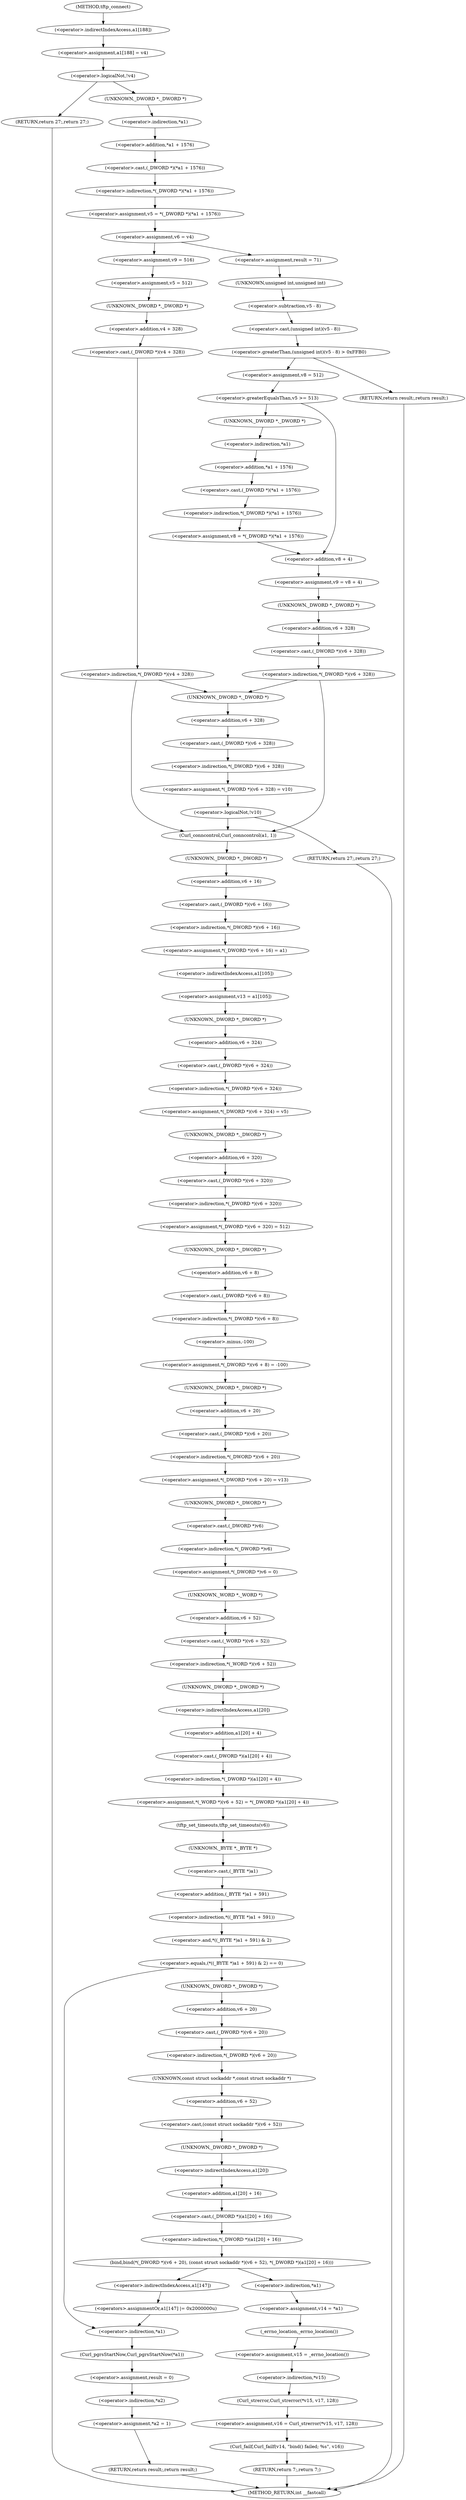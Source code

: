 digraph tftp_connect {  
"1000136" [label = "(<operator>.assignment,a1[188] = v4)" ]
"1000137" [label = "(<operator>.indirectIndexAccess,a1[188])" ]
"1000142" [label = "(<operator>.logicalNot,!v4)" ]
"1000144" [label = "(RETURN,return 27;,return 27;)" ]
"1000146" [label = "(<operator>.assignment,v5 = *(_DWORD *)(*a1 + 1576))" ]
"1000148" [label = "(<operator>.indirection,*(_DWORD *)(*a1 + 1576))" ]
"1000149" [label = "(<operator>.cast,(_DWORD *)(*a1 + 1576))" ]
"1000150" [label = "(UNKNOWN,_DWORD *,_DWORD *)" ]
"1000151" [label = "(<operator>.addition,*a1 + 1576)" ]
"1000152" [label = "(<operator>.indirection,*a1)" ]
"1000155" [label = "(<operator>.assignment,v6 = v4)" ]
"1000161" [label = "(<operator>.assignment,result = 71)" ]
"1000165" [label = "(<operator>.greaterThan,(unsigned int)(v5 - 8) > 0xFFB0)" ]
"1000166" [label = "(<operator>.cast,(unsigned int)(v5 - 8))" ]
"1000167" [label = "(UNKNOWN,unsigned int,unsigned int)" ]
"1000168" [label = "(<operator>.subtraction,v5 - 8)" ]
"1000172" [label = "(RETURN,return result;,return result;)" ]
"1000174" [label = "(<operator>.assignment,v8 = 512)" ]
"1000178" [label = "(<operator>.greaterEqualsThan,v5 >= 513)" ]
"1000181" [label = "(<operator>.assignment,v8 = *(_DWORD *)(*a1 + 1576))" ]
"1000183" [label = "(<operator>.indirection,*(_DWORD *)(*a1 + 1576))" ]
"1000184" [label = "(<operator>.cast,(_DWORD *)(*a1 + 1576))" ]
"1000185" [label = "(UNKNOWN,_DWORD *,_DWORD *)" ]
"1000186" [label = "(<operator>.addition,*a1 + 1576)" ]
"1000187" [label = "(<operator>.indirection,*a1)" ]
"1000190" [label = "(<operator>.assignment,v9 = v8 + 4)" ]
"1000192" [label = "(<operator>.addition,v8 + 4)" ]
"1000196" [label = "(<operator>.indirection,*(_DWORD *)(v6 + 328))" ]
"1000197" [label = "(<operator>.cast,(_DWORD *)(v6 + 328))" ]
"1000198" [label = "(UNKNOWN,_DWORD *,_DWORD *)" ]
"1000199" [label = "(<operator>.addition,v6 + 328)" ]
"1000205" [label = "(<operator>.assignment,v9 = 516)" ]
"1000208" [label = "(<operator>.assignment,v5 = 512)" ]
"1000212" [label = "(<operator>.indirection,*(_DWORD *)(v4 + 328))" ]
"1000213" [label = "(<operator>.cast,(_DWORD *)(v4 + 328))" ]
"1000214" [label = "(UNKNOWN,_DWORD *,_DWORD *)" ]
"1000215" [label = "(<operator>.addition,v4 + 328)" ]
"1000222" [label = "(<operator>.assignment,*(_DWORD *)(v6 + 328) = v10)" ]
"1000223" [label = "(<operator>.indirection,*(_DWORD *)(v6 + 328))" ]
"1000224" [label = "(<operator>.cast,(_DWORD *)(v6 + 328))" ]
"1000225" [label = "(UNKNOWN,_DWORD *,_DWORD *)" ]
"1000226" [label = "(<operator>.addition,v6 + 328)" ]
"1000231" [label = "(<operator>.logicalNot,!v10)" ]
"1000233" [label = "(RETURN,return 27;,return 27;)" ]
"1000237" [label = "(Curl_conncontrol,Curl_conncontrol(a1, 1))" ]
"1000240" [label = "(<operator>.assignment,*(_DWORD *)(v6 + 16) = a1)" ]
"1000241" [label = "(<operator>.indirection,*(_DWORD *)(v6 + 16))" ]
"1000242" [label = "(<operator>.cast,(_DWORD *)(v6 + 16))" ]
"1000243" [label = "(UNKNOWN,_DWORD *,_DWORD *)" ]
"1000244" [label = "(<operator>.addition,v6 + 16)" ]
"1000248" [label = "(<operator>.assignment,v13 = a1[105])" ]
"1000250" [label = "(<operator>.indirectIndexAccess,a1[105])" ]
"1000253" [label = "(<operator>.assignment,*(_DWORD *)(v6 + 324) = v5)" ]
"1000254" [label = "(<operator>.indirection,*(_DWORD *)(v6 + 324))" ]
"1000255" [label = "(<operator>.cast,(_DWORD *)(v6 + 324))" ]
"1000256" [label = "(UNKNOWN,_DWORD *,_DWORD *)" ]
"1000257" [label = "(<operator>.addition,v6 + 324)" ]
"1000261" [label = "(<operator>.assignment,*(_DWORD *)(v6 + 320) = 512)" ]
"1000262" [label = "(<operator>.indirection,*(_DWORD *)(v6 + 320))" ]
"1000263" [label = "(<operator>.cast,(_DWORD *)(v6 + 320))" ]
"1000264" [label = "(UNKNOWN,_DWORD *,_DWORD *)" ]
"1000265" [label = "(<operator>.addition,v6 + 320)" ]
"1000269" [label = "(<operator>.assignment,*(_DWORD *)(v6 + 8) = -100)" ]
"1000270" [label = "(<operator>.indirection,*(_DWORD *)(v6 + 8))" ]
"1000271" [label = "(<operator>.cast,(_DWORD *)(v6 + 8))" ]
"1000272" [label = "(UNKNOWN,_DWORD *,_DWORD *)" ]
"1000273" [label = "(<operator>.addition,v6 + 8)" ]
"1000276" [label = "(<operator>.minus,-100)" ]
"1000278" [label = "(<operator>.assignment,*(_DWORD *)(v6 + 20) = v13)" ]
"1000279" [label = "(<operator>.indirection,*(_DWORD *)(v6 + 20))" ]
"1000280" [label = "(<operator>.cast,(_DWORD *)(v6 + 20))" ]
"1000281" [label = "(UNKNOWN,_DWORD *,_DWORD *)" ]
"1000282" [label = "(<operator>.addition,v6 + 20)" ]
"1000286" [label = "(<operator>.assignment,*(_DWORD *)v6 = 0)" ]
"1000287" [label = "(<operator>.indirection,*(_DWORD *)v6)" ]
"1000288" [label = "(<operator>.cast,(_DWORD *)v6)" ]
"1000289" [label = "(UNKNOWN,_DWORD *,_DWORD *)" ]
"1000292" [label = "(<operator>.assignment,*(_WORD *)(v6 + 52) = *(_DWORD *)(a1[20] + 4))" ]
"1000293" [label = "(<operator>.indirection,*(_WORD *)(v6 + 52))" ]
"1000294" [label = "(<operator>.cast,(_WORD *)(v6 + 52))" ]
"1000295" [label = "(UNKNOWN,_WORD *,_WORD *)" ]
"1000296" [label = "(<operator>.addition,v6 + 52)" ]
"1000299" [label = "(<operator>.indirection,*(_DWORD *)(a1[20] + 4))" ]
"1000300" [label = "(<operator>.cast,(_DWORD *)(a1[20] + 4))" ]
"1000301" [label = "(UNKNOWN,_DWORD *,_DWORD *)" ]
"1000302" [label = "(<operator>.addition,a1[20] + 4)" ]
"1000303" [label = "(<operator>.indirectIndexAccess,a1[20])" ]
"1000307" [label = "(tftp_set_timeouts,tftp_set_timeouts(v6))" ]
"1000310" [label = "(<operator>.equals,(*((_BYTE *)a1 + 591) & 2) == 0)" ]
"1000311" [label = "(<operator>.and,*((_BYTE *)a1 + 591) & 2)" ]
"1000312" [label = "(<operator>.indirection,*((_BYTE *)a1 + 591))" ]
"1000313" [label = "(<operator>.addition,(_BYTE *)a1 + 591)" ]
"1000314" [label = "(<operator>.cast,(_BYTE *)a1)" ]
"1000315" [label = "(UNKNOWN,_BYTE *,_BYTE *)" ]
"1000322" [label = "(bind,bind(*(_DWORD *)(v6 + 20), (const struct sockaddr *)(v6 + 52), *(_DWORD *)(a1[20] + 16)))" ]
"1000323" [label = "(<operator>.indirection,*(_DWORD *)(v6 + 20))" ]
"1000324" [label = "(<operator>.cast,(_DWORD *)(v6 + 20))" ]
"1000325" [label = "(UNKNOWN,_DWORD *,_DWORD *)" ]
"1000326" [label = "(<operator>.addition,v6 + 20)" ]
"1000329" [label = "(<operator>.cast,(const struct sockaddr *)(v6 + 52))" ]
"1000330" [label = "(UNKNOWN,const struct sockaddr *,const struct sockaddr *)" ]
"1000331" [label = "(<operator>.addition,v6 + 52)" ]
"1000334" [label = "(<operator>.indirection,*(_DWORD *)(a1[20] + 16))" ]
"1000335" [label = "(<operator>.cast,(_DWORD *)(a1[20] + 16))" ]
"1000336" [label = "(UNKNOWN,_DWORD *,_DWORD *)" ]
"1000337" [label = "(<operator>.addition,a1[20] + 16)" ]
"1000338" [label = "(<operator>.indirectIndexAccess,a1[20])" ]
"1000343" [label = "(<operator>.assignment,v14 = *a1)" ]
"1000345" [label = "(<operator>.indirection,*a1)" ]
"1000347" [label = "(<operator>.assignment,v15 = _errno_location())" ]
"1000349" [label = "(_errno_location,_errno_location())" ]
"1000350" [label = "(<operator>.assignment,v16 = Curl_strerror(*v15, v17, 128))" ]
"1000352" [label = "(Curl_strerror,Curl_strerror(*v15, v17, 128))" ]
"1000353" [label = "(<operator>.indirection,*v15)" ]
"1000357" [label = "(Curl_failf,Curl_failf(v14, \"bind() failed; %s\", v16))" ]
"1000361" [label = "(RETURN,return 7;,return 7;)" ]
"1000363" [label = "(<operators>.assignmentOr,a1[147] |= 0x2000000u)" ]
"1000364" [label = "(<operator>.indirectIndexAccess,a1[147])" ]
"1000368" [label = "(Curl_pgrsStartNow,Curl_pgrsStartNow(*a1))" ]
"1000369" [label = "(<operator>.indirection,*a1)" ]
"1000371" [label = "(<operator>.assignment,result = 0)" ]
"1000374" [label = "(<operator>.assignment,*a2 = 1)" ]
"1000375" [label = "(<operator>.indirection,*a2)" ]
"1000378" [label = "(RETURN,return result;,return result;)" ]
"1000115" [label = "(METHOD,tftp_connect)" ]
"1000380" [label = "(METHOD_RETURN,int __fastcall)" ]
  "1000136" -> "1000142" 
  "1000137" -> "1000136" 
  "1000142" -> "1000144" 
  "1000142" -> "1000150" 
  "1000144" -> "1000380" 
  "1000146" -> "1000155" 
  "1000148" -> "1000146" 
  "1000149" -> "1000148" 
  "1000150" -> "1000152" 
  "1000151" -> "1000149" 
  "1000152" -> "1000151" 
  "1000155" -> "1000161" 
  "1000155" -> "1000205" 
  "1000161" -> "1000167" 
  "1000165" -> "1000172" 
  "1000165" -> "1000174" 
  "1000166" -> "1000165" 
  "1000167" -> "1000168" 
  "1000168" -> "1000166" 
  "1000172" -> "1000380" 
  "1000174" -> "1000178" 
  "1000178" -> "1000185" 
  "1000178" -> "1000192" 
  "1000181" -> "1000192" 
  "1000183" -> "1000181" 
  "1000184" -> "1000183" 
  "1000185" -> "1000187" 
  "1000186" -> "1000184" 
  "1000187" -> "1000186" 
  "1000190" -> "1000198" 
  "1000192" -> "1000190" 
  "1000196" -> "1000237" 
  "1000196" -> "1000225" 
  "1000197" -> "1000196" 
  "1000198" -> "1000199" 
  "1000199" -> "1000197" 
  "1000205" -> "1000208" 
  "1000208" -> "1000214" 
  "1000212" -> "1000237" 
  "1000212" -> "1000225" 
  "1000213" -> "1000212" 
  "1000214" -> "1000215" 
  "1000215" -> "1000213" 
  "1000222" -> "1000231" 
  "1000223" -> "1000222" 
  "1000224" -> "1000223" 
  "1000225" -> "1000226" 
  "1000226" -> "1000224" 
  "1000231" -> "1000233" 
  "1000231" -> "1000237" 
  "1000233" -> "1000380" 
  "1000237" -> "1000243" 
  "1000240" -> "1000250" 
  "1000241" -> "1000240" 
  "1000242" -> "1000241" 
  "1000243" -> "1000244" 
  "1000244" -> "1000242" 
  "1000248" -> "1000256" 
  "1000250" -> "1000248" 
  "1000253" -> "1000264" 
  "1000254" -> "1000253" 
  "1000255" -> "1000254" 
  "1000256" -> "1000257" 
  "1000257" -> "1000255" 
  "1000261" -> "1000272" 
  "1000262" -> "1000261" 
  "1000263" -> "1000262" 
  "1000264" -> "1000265" 
  "1000265" -> "1000263" 
  "1000269" -> "1000281" 
  "1000270" -> "1000276" 
  "1000271" -> "1000270" 
  "1000272" -> "1000273" 
  "1000273" -> "1000271" 
  "1000276" -> "1000269" 
  "1000278" -> "1000289" 
  "1000279" -> "1000278" 
  "1000280" -> "1000279" 
  "1000281" -> "1000282" 
  "1000282" -> "1000280" 
  "1000286" -> "1000295" 
  "1000287" -> "1000286" 
  "1000288" -> "1000287" 
  "1000289" -> "1000288" 
  "1000292" -> "1000307" 
  "1000293" -> "1000301" 
  "1000294" -> "1000293" 
  "1000295" -> "1000296" 
  "1000296" -> "1000294" 
  "1000299" -> "1000292" 
  "1000300" -> "1000299" 
  "1000301" -> "1000303" 
  "1000302" -> "1000300" 
  "1000303" -> "1000302" 
  "1000307" -> "1000315" 
  "1000310" -> "1000325" 
  "1000310" -> "1000369" 
  "1000311" -> "1000310" 
  "1000312" -> "1000311" 
  "1000313" -> "1000312" 
  "1000314" -> "1000313" 
  "1000315" -> "1000314" 
  "1000322" -> "1000345" 
  "1000322" -> "1000364" 
  "1000323" -> "1000330" 
  "1000324" -> "1000323" 
  "1000325" -> "1000326" 
  "1000326" -> "1000324" 
  "1000329" -> "1000336" 
  "1000330" -> "1000331" 
  "1000331" -> "1000329" 
  "1000334" -> "1000322" 
  "1000335" -> "1000334" 
  "1000336" -> "1000338" 
  "1000337" -> "1000335" 
  "1000338" -> "1000337" 
  "1000343" -> "1000349" 
  "1000345" -> "1000343" 
  "1000347" -> "1000353" 
  "1000349" -> "1000347" 
  "1000350" -> "1000357" 
  "1000352" -> "1000350" 
  "1000353" -> "1000352" 
  "1000357" -> "1000361" 
  "1000361" -> "1000380" 
  "1000363" -> "1000369" 
  "1000364" -> "1000363" 
  "1000368" -> "1000371" 
  "1000369" -> "1000368" 
  "1000371" -> "1000375" 
  "1000374" -> "1000378" 
  "1000375" -> "1000374" 
  "1000378" -> "1000380" 
  "1000115" -> "1000137" 
}
